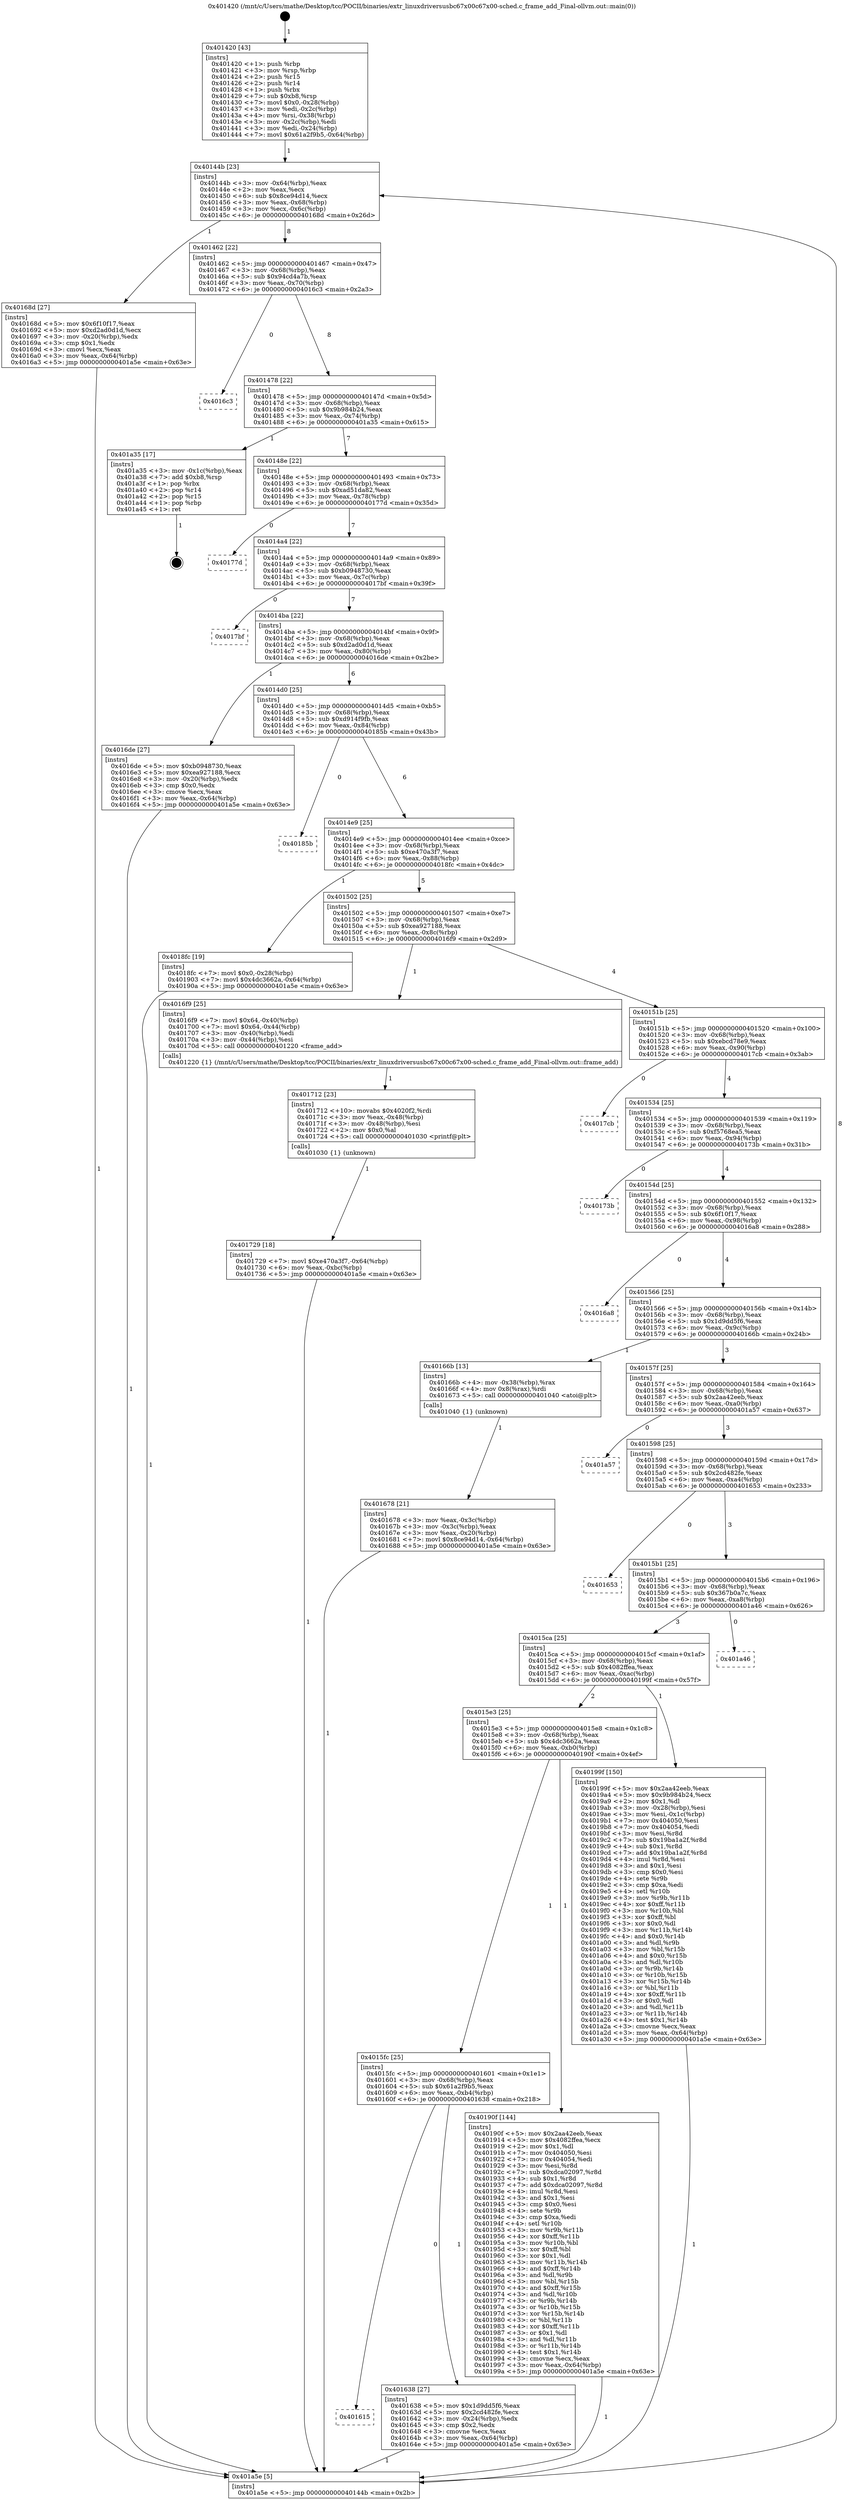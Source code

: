 digraph "0x401420" {
  label = "0x401420 (/mnt/c/Users/mathe/Desktop/tcc/POCII/binaries/extr_linuxdriversusbc67x00c67x00-sched.c_frame_add_Final-ollvm.out::main(0))"
  labelloc = "t"
  node[shape=record]

  Entry [label="",width=0.3,height=0.3,shape=circle,fillcolor=black,style=filled]
  "0x40144b" [label="{
     0x40144b [23]\l
     | [instrs]\l
     &nbsp;&nbsp;0x40144b \<+3\>: mov -0x64(%rbp),%eax\l
     &nbsp;&nbsp;0x40144e \<+2\>: mov %eax,%ecx\l
     &nbsp;&nbsp;0x401450 \<+6\>: sub $0x8ce94d14,%ecx\l
     &nbsp;&nbsp;0x401456 \<+3\>: mov %eax,-0x68(%rbp)\l
     &nbsp;&nbsp;0x401459 \<+3\>: mov %ecx,-0x6c(%rbp)\l
     &nbsp;&nbsp;0x40145c \<+6\>: je 000000000040168d \<main+0x26d\>\l
  }"]
  "0x40168d" [label="{
     0x40168d [27]\l
     | [instrs]\l
     &nbsp;&nbsp;0x40168d \<+5\>: mov $0x6f10f17,%eax\l
     &nbsp;&nbsp;0x401692 \<+5\>: mov $0xd2ad0d1d,%ecx\l
     &nbsp;&nbsp;0x401697 \<+3\>: mov -0x20(%rbp),%edx\l
     &nbsp;&nbsp;0x40169a \<+3\>: cmp $0x1,%edx\l
     &nbsp;&nbsp;0x40169d \<+3\>: cmovl %ecx,%eax\l
     &nbsp;&nbsp;0x4016a0 \<+3\>: mov %eax,-0x64(%rbp)\l
     &nbsp;&nbsp;0x4016a3 \<+5\>: jmp 0000000000401a5e \<main+0x63e\>\l
  }"]
  "0x401462" [label="{
     0x401462 [22]\l
     | [instrs]\l
     &nbsp;&nbsp;0x401462 \<+5\>: jmp 0000000000401467 \<main+0x47\>\l
     &nbsp;&nbsp;0x401467 \<+3\>: mov -0x68(%rbp),%eax\l
     &nbsp;&nbsp;0x40146a \<+5\>: sub $0x94cd4a7b,%eax\l
     &nbsp;&nbsp;0x40146f \<+3\>: mov %eax,-0x70(%rbp)\l
     &nbsp;&nbsp;0x401472 \<+6\>: je 00000000004016c3 \<main+0x2a3\>\l
  }"]
  Exit [label="",width=0.3,height=0.3,shape=circle,fillcolor=black,style=filled,peripheries=2]
  "0x4016c3" [label="{
     0x4016c3\l
  }", style=dashed]
  "0x401478" [label="{
     0x401478 [22]\l
     | [instrs]\l
     &nbsp;&nbsp;0x401478 \<+5\>: jmp 000000000040147d \<main+0x5d\>\l
     &nbsp;&nbsp;0x40147d \<+3\>: mov -0x68(%rbp),%eax\l
     &nbsp;&nbsp;0x401480 \<+5\>: sub $0x9b984b24,%eax\l
     &nbsp;&nbsp;0x401485 \<+3\>: mov %eax,-0x74(%rbp)\l
     &nbsp;&nbsp;0x401488 \<+6\>: je 0000000000401a35 \<main+0x615\>\l
  }"]
  "0x401729" [label="{
     0x401729 [18]\l
     | [instrs]\l
     &nbsp;&nbsp;0x401729 \<+7\>: movl $0xe470a3f7,-0x64(%rbp)\l
     &nbsp;&nbsp;0x401730 \<+6\>: mov %eax,-0xbc(%rbp)\l
     &nbsp;&nbsp;0x401736 \<+5\>: jmp 0000000000401a5e \<main+0x63e\>\l
  }"]
  "0x401a35" [label="{
     0x401a35 [17]\l
     | [instrs]\l
     &nbsp;&nbsp;0x401a35 \<+3\>: mov -0x1c(%rbp),%eax\l
     &nbsp;&nbsp;0x401a38 \<+7\>: add $0xb8,%rsp\l
     &nbsp;&nbsp;0x401a3f \<+1\>: pop %rbx\l
     &nbsp;&nbsp;0x401a40 \<+2\>: pop %r14\l
     &nbsp;&nbsp;0x401a42 \<+2\>: pop %r15\l
     &nbsp;&nbsp;0x401a44 \<+1\>: pop %rbp\l
     &nbsp;&nbsp;0x401a45 \<+1\>: ret\l
  }"]
  "0x40148e" [label="{
     0x40148e [22]\l
     | [instrs]\l
     &nbsp;&nbsp;0x40148e \<+5\>: jmp 0000000000401493 \<main+0x73\>\l
     &nbsp;&nbsp;0x401493 \<+3\>: mov -0x68(%rbp),%eax\l
     &nbsp;&nbsp;0x401496 \<+5\>: sub $0xad51da82,%eax\l
     &nbsp;&nbsp;0x40149b \<+3\>: mov %eax,-0x78(%rbp)\l
     &nbsp;&nbsp;0x40149e \<+6\>: je 000000000040177d \<main+0x35d\>\l
  }"]
  "0x401712" [label="{
     0x401712 [23]\l
     | [instrs]\l
     &nbsp;&nbsp;0x401712 \<+10\>: movabs $0x4020f2,%rdi\l
     &nbsp;&nbsp;0x40171c \<+3\>: mov %eax,-0x48(%rbp)\l
     &nbsp;&nbsp;0x40171f \<+3\>: mov -0x48(%rbp),%esi\l
     &nbsp;&nbsp;0x401722 \<+2\>: mov $0x0,%al\l
     &nbsp;&nbsp;0x401724 \<+5\>: call 0000000000401030 \<printf@plt\>\l
     | [calls]\l
     &nbsp;&nbsp;0x401030 \{1\} (unknown)\l
  }"]
  "0x40177d" [label="{
     0x40177d\l
  }", style=dashed]
  "0x4014a4" [label="{
     0x4014a4 [22]\l
     | [instrs]\l
     &nbsp;&nbsp;0x4014a4 \<+5\>: jmp 00000000004014a9 \<main+0x89\>\l
     &nbsp;&nbsp;0x4014a9 \<+3\>: mov -0x68(%rbp),%eax\l
     &nbsp;&nbsp;0x4014ac \<+5\>: sub $0xb0948730,%eax\l
     &nbsp;&nbsp;0x4014b1 \<+3\>: mov %eax,-0x7c(%rbp)\l
     &nbsp;&nbsp;0x4014b4 \<+6\>: je 00000000004017bf \<main+0x39f\>\l
  }"]
  "0x401678" [label="{
     0x401678 [21]\l
     | [instrs]\l
     &nbsp;&nbsp;0x401678 \<+3\>: mov %eax,-0x3c(%rbp)\l
     &nbsp;&nbsp;0x40167b \<+3\>: mov -0x3c(%rbp),%eax\l
     &nbsp;&nbsp;0x40167e \<+3\>: mov %eax,-0x20(%rbp)\l
     &nbsp;&nbsp;0x401681 \<+7\>: movl $0x8ce94d14,-0x64(%rbp)\l
     &nbsp;&nbsp;0x401688 \<+5\>: jmp 0000000000401a5e \<main+0x63e\>\l
  }"]
  "0x4017bf" [label="{
     0x4017bf\l
  }", style=dashed]
  "0x4014ba" [label="{
     0x4014ba [22]\l
     | [instrs]\l
     &nbsp;&nbsp;0x4014ba \<+5\>: jmp 00000000004014bf \<main+0x9f\>\l
     &nbsp;&nbsp;0x4014bf \<+3\>: mov -0x68(%rbp),%eax\l
     &nbsp;&nbsp;0x4014c2 \<+5\>: sub $0xd2ad0d1d,%eax\l
     &nbsp;&nbsp;0x4014c7 \<+3\>: mov %eax,-0x80(%rbp)\l
     &nbsp;&nbsp;0x4014ca \<+6\>: je 00000000004016de \<main+0x2be\>\l
  }"]
  "0x401420" [label="{
     0x401420 [43]\l
     | [instrs]\l
     &nbsp;&nbsp;0x401420 \<+1\>: push %rbp\l
     &nbsp;&nbsp;0x401421 \<+3\>: mov %rsp,%rbp\l
     &nbsp;&nbsp;0x401424 \<+2\>: push %r15\l
     &nbsp;&nbsp;0x401426 \<+2\>: push %r14\l
     &nbsp;&nbsp;0x401428 \<+1\>: push %rbx\l
     &nbsp;&nbsp;0x401429 \<+7\>: sub $0xb8,%rsp\l
     &nbsp;&nbsp;0x401430 \<+7\>: movl $0x0,-0x28(%rbp)\l
     &nbsp;&nbsp;0x401437 \<+3\>: mov %edi,-0x2c(%rbp)\l
     &nbsp;&nbsp;0x40143a \<+4\>: mov %rsi,-0x38(%rbp)\l
     &nbsp;&nbsp;0x40143e \<+3\>: mov -0x2c(%rbp),%edi\l
     &nbsp;&nbsp;0x401441 \<+3\>: mov %edi,-0x24(%rbp)\l
     &nbsp;&nbsp;0x401444 \<+7\>: movl $0x61a2f9b5,-0x64(%rbp)\l
  }"]
  "0x4016de" [label="{
     0x4016de [27]\l
     | [instrs]\l
     &nbsp;&nbsp;0x4016de \<+5\>: mov $0xb0948730,%eax\l
     &nbsp;&nbsp;0x4016e3 \<+5\>: mov $0xea927188,%ecx\l
     &nbsp;&nbsp;0x4016e8 \<+3\>: mov -0x20(%rbp),%edx\l
     &nbsp;&nbsp;0x4016eb \<+3\>: cmp $0x0,%edx\l
     &nbsp;&nbsp;0x4016ee \<+3\>: cmove %ecx,%eax\l
     &nbsp;&nbsp;0x4016f1 \<+3\>: mov %eax,-0x64(%rbp)\l
     &nbsp;&nbsp;0x4016f4 \<+5\>: jmp 0000000000401a5e \<main+0x63e\>\l
  }"]
  "0x4014d0" [label="{
     0x4014d0 [25]\l
     | [instrs]\l
     &nbsp;&nbsp;0x4014d0 \<+5\>: jmp 00000000004014d5 \<main+0xb5\>\l
     &nbsp;&nbsp;0x4014d5 \<+3\>: mov -0x68(%rbp),%eax\l
     &nbsp;&nbsp;0x4014d8 \<+5\>: sub $0xd914f9fb,%eax\l
     &nbsp;&nbsp;0x4014dd \<+6\>: mov %eax,-0x84(%rbp)\l
     &nbsp;&nbsp;0x4014e3 \<+6\>: je 000000000040185b \<main+0x43b\>\l
  }"]
  "0x401a5e" [label="{
     0x401a5e [5]\l
     | [instrs]\l
     &nbsp;&nbsp;0x401a5e \<+5\>: jmp 000000000040144b \<main+0x2b\>\l
  }"]
  "0x40185b" [label="{
     0x40185b\l
  }", style=dashed]
  "0x4014e9" [label="{
     0x4014e9 [25]\l
     | [instrs]\l
     &nbsp;&nbsp;0x4014e9 \<+5\>: jmp 00000000004014ee \<main+0xce\>\l
     &nbsp;&nbsp;0x4014ee \<+3\>: mov -0x68(%rbp),%eax\l
     &nbsp;&nbsp;0x4014f1 \<+5\>: sub $0xe470a3f7,%eax\l
     &nbsp;&nbsp;0x4014f6 \<+6\>: mov %eax,-0x88(%rbp)\l
     &nbsp;&nbsp;0x4014fc \<+6\>: je 00000000004018fc \<main+0x4dc\>\l
  }"]
  "0x401615" [label="{
     0x401615\l
  }", style=dashed]
  "0x4018fc" [label="{
     0x4018fc [19]\l
     | [instrs]\l
     &nbsp;&nbsp;0x4018fc \<+7\>: movl $0x0,-0x28(%rbp)\l
     &nbsp;&nbsp;0x401903 \<+7\>: movl $0x4dc3662a,-0x64(%rbp)\l
     &nbsp;&nbsp;0x40190a \<+5\>: jmp 0000000000401a5e \<main+0x63e\>\l
  }"]
  "0x401502" [label="{
     0x401502 [25]\l
     | [instrs]\l
     &nbsp;&nbsp;0x401502 \<+5\>: jmp 0000000000401507 \<main+0xe7\>\l
     &nbsp;&nbsp;0x401507 \<+3\>: mov -0x68(%rbp),%eax\l
     &nbsp;&nbsp;0x40150a \<+5\>: sub $0xea927188,%eax\l
     &nbsp;&nbsp;0x40150f \<+6\>: mov %eax,-0x8c(%rbp)\l
     &nbsp;&nbsp;0x401515 \<+6\>: je 00000000004016f9 \<main+0x2d9\>\l
  }"]
  "0x401638" [label="{
     0x401638 [27]\l
     | [instrs]\l
     &nbsp;&nbsp;0x401638 \<+5\>: mov $0x1d9dd5f6,%eax\l
     &nbsp;&nbsp;0x40163d \<+5\>: mov $0x2cd482fe,%ecx\l
     &nbsp;&nbsp;0x401642 \<+3\>: mov -0x24(%rbp),%edx\l
     &nbsp;&nbsp;0x401645 \<+3\>: cmp $0x2,%edx\l
     &nbsp;&nbsp;0x401648 \<+3\>: cmovne %ecx,%eax\l
     &nbsp;&nbsp;0x40164b \<+3\>: mov %eax,-0x64(%rbp)\l
     &nbsp;&nbsp;0x40164e \<+5\>: jmp 0000000000401a5e \<main+0x63e\>\l
  }"]
  "0x4016f9" [label="{
     0x4016f9 [25]\l
     | [instrs]\l
     &nbsp;&nbsp;0x4016f9 \<+7\>: movl $0x64,-0x40(%rbp)\l
     &nbsp;&nbsp;0x401700 \<+7\>: movl $0x64,-0x44(%rbp)\l
     &nbsp;&nbsp;0x401707 \<+3\>: mov -0x40(%rbp),%edi\l
     &nbsp;&nbsp;0x40170a \<+3\>: mov -0x44(%rbp),%esi\l
     &nbsp;&nbsp;0x40170d \<+5\>: call 0000000000401220 \<frame_add\>\l
     | [calls]\l
     &nbsp;&nbsp;0x401220 \{1\} (/mnt/c/Users/mathe/Desktop/tcc/POCII/binaries/extr_linuxdriversusbc67x00c67x00-sched.c_frame_add_Final-ollvm.out::frame_add)\l
  }"]
  "0x40151b" [label="{
     0x40151b [25]\l
     | [instrs]\l
     &nbsp;&nbsp;0x40151b \<+5\>: jmp 0000000000401520 \<main+0x100\>\l
     &nbsp;&nbsp;0x401520 \<+3\>: mov -0x68(%rbp),%eax\l
     &nbsp;&nbsp;0x401523 \<+5\>: sub $0xebcd78e9,%eax\l
     &nbsp;&nbsp;0x401528 \<+6\>: mov %eax,-0x90(%rbp)\l
     &nbsp;&nbsp;0x40152e \<+6\>: je 00000000004017cb \<main+0x3ab\>\l
  }"]
  "0x4015fc" [label="{
     0x4015fc [25]\l
     | [instrs]\l
     &nbsp;&nbsp;0x4015fc \<+5\>: jmp 0000000000401601 \<main+0x1e1\>\l
     &nbsp;&nbsp;0x401601 \<+3\>: mov -0x68(%rbp),%eax\l
     &nbsp;&nbsp;0x401604 \<+5\>: sub $0x61a2f9b5,%eax\l
     &nbsp;&nbsp;0x401609 \<+6\>: mov %eax,-0xb4(%rbp)\l
     &nbsp;&nbsp;0x40160f \<+6\>: je 0000000000401638 \<main+0x218\>\l
  }"]
  "0x4017cb" [label="{
     0x4017cb\l
  }", style=dashed]
  "0x401534" [label="{
     0x401534 [25]\l
     | [instrs]\l
     &nbsp;&nbsp;0x401534 \<+5\>: jmp 0000000000401539 \<main+0x119\>\l
     &nbsp;&nbsp;0x401539 \<+3\>: mov -0x68(%rbp),%eax\l
     &nbsp;&nbsp;0x40153c \<+5\>: sub $0xf5768ea5,%eax\l
     &nbsp;&nbsp;0x401541 \<+6\>: mov %eax,-0x94(%rbp)\l
     &nbsp;&nbsp;0x401547 \<+6\>: je 000000000040173b \<main+0x31b\>\l
  }"]
  "0x40190f" [label="{
     0x40190f [144]\l
     | [instrs]\l
     &nbsp;&nbsp;0x40190f \<+5\>: mov $0x2aa42eeb,%eax\l
     &nbsp;&nbsp;0x401914 \<+5\>: mov $0x4082ffea,%ecx\l
     &nbsp;&nbsp;0x401919 \<+2\>: mov $0x1,%dl\l
     &nbsp;&nbsp;0x40191b \<+7\>: mov 0x404050,%esi\l
     &nbsp;&nbsp;0x401922 \<+7\>: mov 0x404054,%edi\l
     &nbsp;&nbsp;0x401929 \<+3\>: mov %esi,%r8d\l
     &nbsp;&nbsp;0x40192c \<+7\>: sub $0xdca02097,%r8d\l
     &nbsp;&nbsp;0x401933 \<+4\>: sub $0x1,%r8d\l
     &nbsp;&nbsp;0x401937 \<+7\>: add $0xdca02097,%r8d\l
     &nbsp;&nbsp;0x40193e \<+4\>: imul %r8d,%esi\l
     &nbsp;&nbsp;0x401942 \<+3\>: and $0x1,%esi\l
     &nbsp;&nbsp;0x401945 \<+3\>: cmp $0x0,%esi\l
     &nbsp;&nbsp;0x401948 \<+4\>: sete %r9b\l
     &nbsp;&nbsp;0x40194c \<+3\>: cmp $0xa,%edi\l
     &nbsp;&nbsp;0x40194f \<+4\>: setl %r10b\l
     &nbsp;&nbsp;0x401953 \<+3\>: mov %r9b,%r11b\l
     &nbsp;&nbsp;0x401956 \<+4\>: xor $0xff,%r11b\l
     &nbsp;&nbsp;0x40195a \<+3\>: mov %r10b,%bl\l
     &nbsp;&nbsp;0x40195d \<+3\>: xor $0xff,%bl\l
     &nbsp;&nbsp;0x401960 \<+3\>: xor $0x1,%dl\l
     &nbsp;&nbsp;0x401963 \<+3\>: mov %r11b,%r14b\l
     &nbsp;&nbsp;0x401966 \<+4\>: and $0xff,%r14b\l
     &nbsp;&nbsp;0x40196a \<+3\>: and %dl,%r9b\l
     &nbsp;&nbsp;0x40196d \<+3\>: mov %bl,%r15b\l
     &nbsp;&nbsp;0x401970 \<+4\>: and $0xff,%r15b\l
     &nbsp;&nbsp;0x401974 \<+3\>: and %dl,%r10b\l
     &nbsp;&nbsp;0x401977 \<+3\>: or %r9b,%r14b\l
     &nbsp;&nbsp;0x40197a \<+3\>: or %r10b,%r15b\l
     &nbsp;&nbsp;0x40197d \<+3\>: xor %r15b,%r14b\l
     &nbsp;&nbsp;0x401980 \<+3\>: or %bl,%r11b\l
     &nbsp;&nbsp;0x401983 \<+4\>: xor $0xff,%r11b\l
     &nbsp;&nbsp;0x401987 \<+3\>: or $0x1,%dl\l
     &nbsp;&nbsp;0x40198a \<+3\>: and %dl,%r11b\l
     &nbsp;&nbsp;0x40198d \<+3\>: or %r11b,%r14b\l
     &nbsp;&nbsp;0x401990 \<+4\>: test $0x1,%r14b\l
     &nbsp;&nbsp;0x401994 \<+3\>: cmovne %ecx,%eax\l
     &nbsp;&nbsp;0x401997 \<+3\>: mov %eax,-0x64(%rbp)\l
     &nbsp;&nbsp;0x40199a \<+5\>: jmp 0000000000401a5e \<main+0x63e\>\l
  }"]
  "0x40173b" [label="{
     0x40173b\l
  }", style=dashed]
  "0x40154d" [label="{
     0x40154d [25]\l
     | [instrs]\l
     &nbsp;&nbsp;0x40154d \<+5\>: jmp 0000000000401552 \<main+0x132\>\l
     &nbsp;&nbsp;0x401552 \<+3\>: mov -0x68(%rbp),%eax\l
     &nbsp;&nbsp;0x401555 \<+5\>: sub $0x6f10f17,%eax\l
     &nbsp;&nbsp;0x40155a \<+6\>: mov %eax,-0x98(%rbp)\l
     &nbsp;&nbsp;0x401560 \<+6\>: je 00000000004016a8 \<main+0x288\>\l
  }"]
  "0x4015e3" [label="{
     0x4015e3 [25]\l
     | [instrs]\l
     &nbsp;&nbsp;0x4015e3 \<+5\>: jmp 00000000004015e8 \<main+0x1c8\>\l
     &nbsp;&nbsp;0x4015e8 \<+3\>: mov -0x68(%rbp),%eax\l
     &nbsp;&nbsp;0x4015eb \<+5\>: sub $0x4dc3662a,%eax\l
     &nbsp;&nbsp;0x4015f0 \<+6\>: mov %eax,-0xb0(%rbp)\l
     &nbsp;&nbsp;0x4015f6 \<+6\>: je 000000000040190f \<main+0x4ef\>\l
  }"]
  "0x4016a8" [label="{
     0x4016a8\l
  }", style=dashed]
  "0x401566" [label="{
     0x401566 [25]\l
     | [instrs]\l
     &nbsp;&nbsp;0x401566 \<+5\>: jmp 000000000040156b \<main+0x14b\>\l
     &nbsp;&nbsp;0x40156b \<+3\>: mov -0x68(%rbp),%eax\l
     &nbsp;&nbsp;0x40156e \<+5\>: sub $0x1d9dd5f6,%eax\l
     &nbsp;&nbsp;0x401573 \<+6\>: mov %eax,-0x9c(%rbp)\l
     &nbsp;&nbsp;0x401579 \<+6\>: je 000000000040166b \<main+0x24b\>\l
  }"]
  "0x40199f" [label="{
     0x40199f [150]\l
     | [instrs]\l
     &nbsp;&nbsp;0x40199f \<+5\>: mov $0x2aa42eeb,%eax\l
     &nbsp;&nbsp;0x4019a4 \<+5\>: mov $0x9b984b24,%ecx\l
     &nbsp;&nbsp;0x4019a9 \<+2\>: mov $0x1,%dl\l
     &nbsp;&nbsp;0x4019ab \<+3\>: mov -0x28(%rbp),%esi\l
     &nbsp;&nbsp;0x4019ae \<+3\>: mov %esi,-0x1c(%rbp)\l
     &nbsp;&nbsp;0x4019b1 \<+7\>: mov 0x404050,%esi\l
     &nbsp;&nbsp;0x4019b8 \<+7\>: mov 0x404054,%edi\l
     &nbsp;&nbsp;0x4019bf \<+3\>: mov %esi,%r8d\l
     &nbsp;&nbsp;0x4019c2 \<+7\>: sub $0x19ba1a2f,%r8d\l
     &nbsp;&nbsp;0x4019c9 \<+4\>: sub $0x1,%r8d\l
     &nbsp;&nbsp;0x4019cd \<+7\>: add $0x19ba1a2f,%r8d\l
     &nbsp;&nbsp;0x4019d4 \<+4\>: imul %r8d,%esi\l
     &nbsp;&nbsp;0x4019d8 \<+3\>: and $0x1,%esi\l
     &nbsp;&nbsp;0x4019db \<+3\>: cmp $0x0,%esi\l
     &nbsp;&nbsp;0x4019de \<+4\>: sete %r9b\l
     &nbsp;&nbsp;0x4019e2 \<+3\>: cmp $0xa,%edi\l
     &nbsp;&nbsp;0x4019e5 \<+4\>: setl %r10b\l
     &nbsp;&nbsp;0x4019e9 \<+3\>: mov %r9b,%r11b\l
     &nbsp;&nbsp;0x4019ec \<+4\>: xor $0xff,%r11b\l
     &nbsp;&nbsp;0x4019f0 \<+3\>: mov %r10b,%bl\l
     &nbsp;&nbsp;0x4019f3 \<+3\>: xor $0xff,%bl\l
     &nbsp;&nbsp;0x4019f6 \<+3\>: xor $0x0,%dl\l
     &nbsp;&nbsp;0x4019f9 \<+3\>: mov %r11b,%r14b\l
     &nbsp;&nbsp;0x4019fc \<+4\>: and $0x0,%r14b\l
     &nbsp;&nbsp;0x401a00 \<+3\>: and %dl,%r9b\l
     &nbsp;&nbsp;0x401a03 \<+3\>: mov %bl,%r15b\l
     &nbsp;&nbsp;0x401a06 \<+4\>: and $0x0,%r15b\l
     &nbsp;&nbsp;0x401a0a \<+3\>: and %dl,%r10b\l
     &nbsp;&nbsp;0x401a0d \<+3\>: or %r9b,%r14b\l
     &nbsp;&nbsp;0x401a10 \<+3\>: or %r10b,%r15b\l
     &nbsp;&nbsp;0x401a13 \<+3\>: xor %r15b,%r14b\l
     &nbsp;&nbsp;0x401a16 \<+3\>: or %bl,%r11b\l
     &nbsp;&nbsp;0x401a19 \<+4\>: xor $0xff,%r11b\l
     &nbsp;&nbsp;0x401a1d \<+3\>: or $0x0,%dl\l
     &nbsp;&nbsp;0x401a20 \<+3\>: and %dl,%r11b\l
     &nbsp;&nbsp;0x401a23 \<+3\>: or %r11b,%r14b\l
     &nbsp;&nbsp;0x401a26 \<+4\>: test $0x1,%r14b\l
     &nbsp;&nbsp;0x401a2a \<+3\>: cmovne %ecx,%eax\l
     &nbsp;&nbsp;0x401a2d \<+3\>: mov %eax,-0x64(%rbp)\l
     &nbsp;&nbsp;0x401a30 \<+5\>: jmp 0000000000401a5e \<main+0x63e\>\l
  }"]
  "0x40166b" [label="{
     0x40166b [13]\l
     | [instrs]\l
     &nbsp;&nbsp;0x40166b \<+4\>: mov -0x38(%rbp),%rax\l
     &nbsp;&nbsp;0x40166f \<+4\>: mov 0x8(%rax),%rdi\l
     &nbsp;&nbsp;0x401673 \<+5\>: call 0000000000401040 \<atoi@plt\>\l
     | [calls]\l
     &nbsp;&nbsp;0x401040 \{1\} (unknown)\l
  }"]
  "0x40157f" [label="{
     0x40157f [25]\l
     | [instrs]\l
     &nbsp;&nbsp;0x40157f \<+5\>: jmp 0000000000401584 \<main+0x164\>\l
     &nbsp;&nbsp;0x401584 \<+3\>: mov -0x68(%rbp),%eax\l
     &nbsp;&nbsp;0x401587 \<+5\>: sub $0x2aa42eeb,%eax\l
     &nbsp;&nbsp;0x40158c \<+6\>: mov %eax,-0xa0(%rbp)\l
     &nbsp;&nbsp;0x401592 \<+6\>: je 0000000000401a57 \<main+0x637\>\l
  }"]
  "0x4015ca" [label="{
     0x4015ca [25]\l
     | [instrs]\l
     &nbsp;&nbsp;0x4015ca \<+5\>: jmp 00000000004015cf \<main+0x1af\>\l
     &nbsp;&nbsp;0x4015cf \<+3\>: mov -0x68(%rbp),%eax\l
     &nbsp;&nbsp;0x4015d2 \<+5\>: sub $0x4082ffea,%eax\l
     &nbsp;&nbsp;0x4015d7 \<+6\>: mov %eax,-0xac(%rbp)\l
     &nbsp;&nbsp;0x4015dd \<+6\>: je 000000000040199f \<main+0x57f\>\l
  }"]
  "0x401a57" [label="{
     0x401a57\l
  }", style=dashed]
  "0x401598" [label="{
     0x401598 [25]\l
     | [instrs]\l
     &nbsp;&nbsp;0x401598 \<+5\>: jmp 000000000040159d \<main+0x17d\>\l
     &nbsp;&nbsp;0x40159d \<+3\>: mov -0x68(%rbp),%eax\l
     &nbsp;&nbsp;0x4015a0 \<+5\>: sub $0x2cd482fe,%eax\l
     &nbsp;&nbsp;0x4015a5 \<+6\>: mov %eax,-0xa4(%rbp)\l
     &nbsp;&nbsp;0x4015ab \<+6\>: je 0000000000401653 \<main+0x233\>\l
  }"]
  "0x401a46" [label="{
     0x401a46\l
  }", style=dashed]
  "0x401653" [label="{
     0x401653\l
  }", style=dashed]
  "0x4015b1" [label="{
     0x4015b1 [25]\l
     | [instrs]\l
     &nbsp;&nbsp;0x4015b1 \<+5\>: jmp 00000000004015b6 \<main+0x196\>\l
     &nbsp;&nbsp;0x4015b6 \<+3\>: mov -0x68(%rbp),%eax\l
     &nbsp;&nbsp;0x4015b9 \<+5\>: sub $0x367b0a7c,%eax\l
     &nbsp;&nbsp;0x4015be \<+6\>: mov %eax,-0xa8(%rbp)\l
     &nbsp;&nbsp;0x4015c4 \<+6\>: je 0000000000401a46 \<main+0x626\>\l
  }"]
  Entry -> "0x401420" [label=" 1"]
  "0x40144b" -> "0x40168d" [label=" 1"]
  "0x40144b" -> "0x401462" [label=" 8"]
  "0x401a35" -> Exit [label=" 1"]
  "0x401462" -> "0x4016c3" [label=" 0"]
  "0x401462" -> "0x401478" [label=" 8"]
  "0x40199f" -> "0x401a5e" [label=" 1"]
  "0x401478" -> "0x401a35" [label=" 1"]
  "0x401478" -> "0x40148e" [label=" 7"]
  "0x40190f" -> "0x401a5e" [label=" 1"]
  "0x40148e" -> "0x40177d" [label=" 0"]
  "0x40148e" -> "0x4014a4" [label=" 7"]
  "0x4018fc" -> "0x401a5e" [label=" 1"]
  "0x4014a4" -> "0x4017bf" [label=" 0"]
  "0x4014a4" -> "0x4014ba" [label=" 7"]
  "0x401729" -> "0x401a5e" [label=" 1"]
  "0x4014ba" -> "0x4016de" [label=" 1"]
  "0x4014ba" -> "0x4014d0" [label=" 6"]
  "0x401712" -> "0x401729" [label=" 1"]
  "0x4014d0" -> "0x40185b" [label=" 0"]
  "0x4014d0" -> "0x4014e9" [label=" 6"]
  "0x4016f9" -> "0x401712" [label=" 1"]
  "0x4014e9" -> "0x4018fc" [label=" 1"]
  "0x4014e9" -> "0x401502" [label=" 5"]
  "0x4016de" -> "0x401a5e" [label=" 1"]
  "0x401502" -> "0x4016f9" [label=" 1"]
  "0x401502" -> "0x40151b" [label=" 4"]
  "0x40168d" -> "0x401a5e" [label=" 1"]
  "0x40151b" -> "0x4017cb" [label=" 0"]
  "0x40151b" -> "0x401534" [label=" 4"]
  "0x40166b" -> "0x401678" [label=" 1"]
  "0x401534" -> "0x40173b" [label=" 0"]
  "0x401534" -> "0x40154d" [label=" 4"]
  "0x401a5e" -> "0x40144b" [label=" 8"]
  "0x40154d" -> "0x4016a8" [label=" 0"]
  "0x40154d" -> "0x401566" [label=" 4"]
  "0x401638" -> "0x401a5e" [label=" 1"]
  "0x401566" -> "0x40166b" [label=" 1"]
  "0x401566" -> "0x40157f" [label=" 3"]
  "0x4015fc" -> "0x401615" [label=" 0"]
  "0x40157f" -> "0x401a57" [label=" 0"]
  "0x40157f" -> "0x401598" [label=" 3"]
  "0x401678" -> "0x401a5e" [label=" 1"]
  "0x401598" -> "0x401653" [label=" 0"]
  "0x401598" -> "0x4015b1" [label=" 3"]
  "0x4015e3" -> "0x4015fc" [label=" 1"]
  "0x4015b1" -> "0x401a46" [label=" 0"]
  "0x4015b1" -> "0x4015ca" [label=" 3"]
  "0x4015fc" -> "0x401638" [label=" 1"]
  "0x4015ca" -> "0x40199f" [label=" 1"]
  "0x4015ca" -> "0x4015e3" [label=" 2"]
  "0x401420" -> "0x40144b" [label=" 1"]
  "0x4015e3" -> "0x40190f" [label=" 1"]
}
